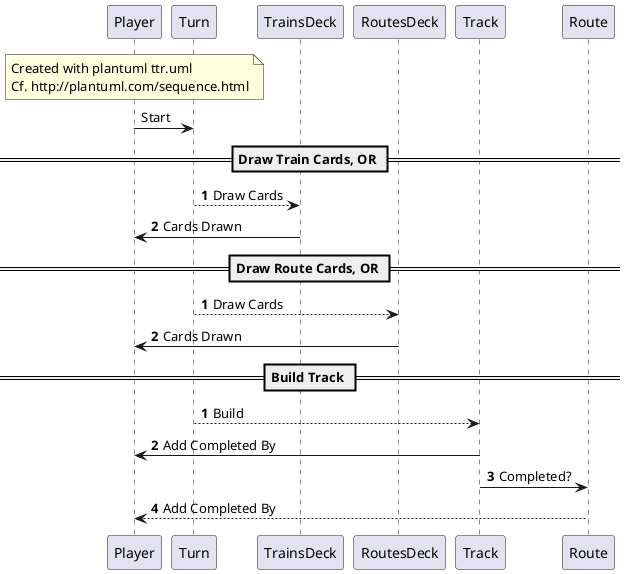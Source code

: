 @startuml

note over Player
  Created with plantuml ttr.uml
  Cf. http://plantuml.com/sequence.html
endnote

actor Player

Player -> Turn: Start

== Draw Train Cards, OR ==

autonumber
Turn --> TrainsDeck: Draw Cards
TrainsDeck -> Player: Cards Drawn

== Draw Route Cards, OR ==

autonumber
Turn --> RoutesDeck: Draw Cards
RoutesDeck -> Player: Cards Drawn

== Build Track ==

autonumber
Turn --> Track: Build
Track -> Player: Add Completed By
Track -> Route: Completed?
Route --> Player: Add Completed By

@enduml
